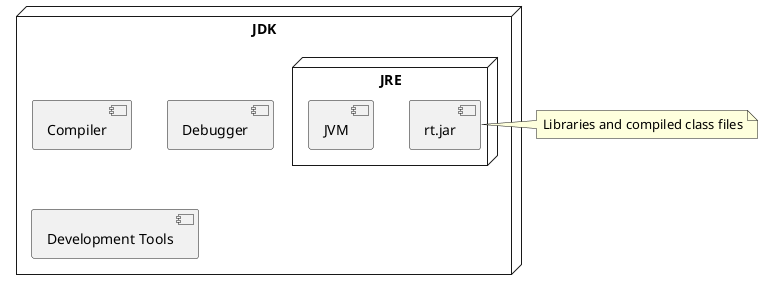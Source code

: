 @startuml

node JDK {
	node JRE {
		[JVM]
		[rt.jar]
	}

	[Compiler]
	[Debugger]
	[Development Tools]
}

note right of [rt.jar]
	Libraries and compiled class files
end note

@enduml